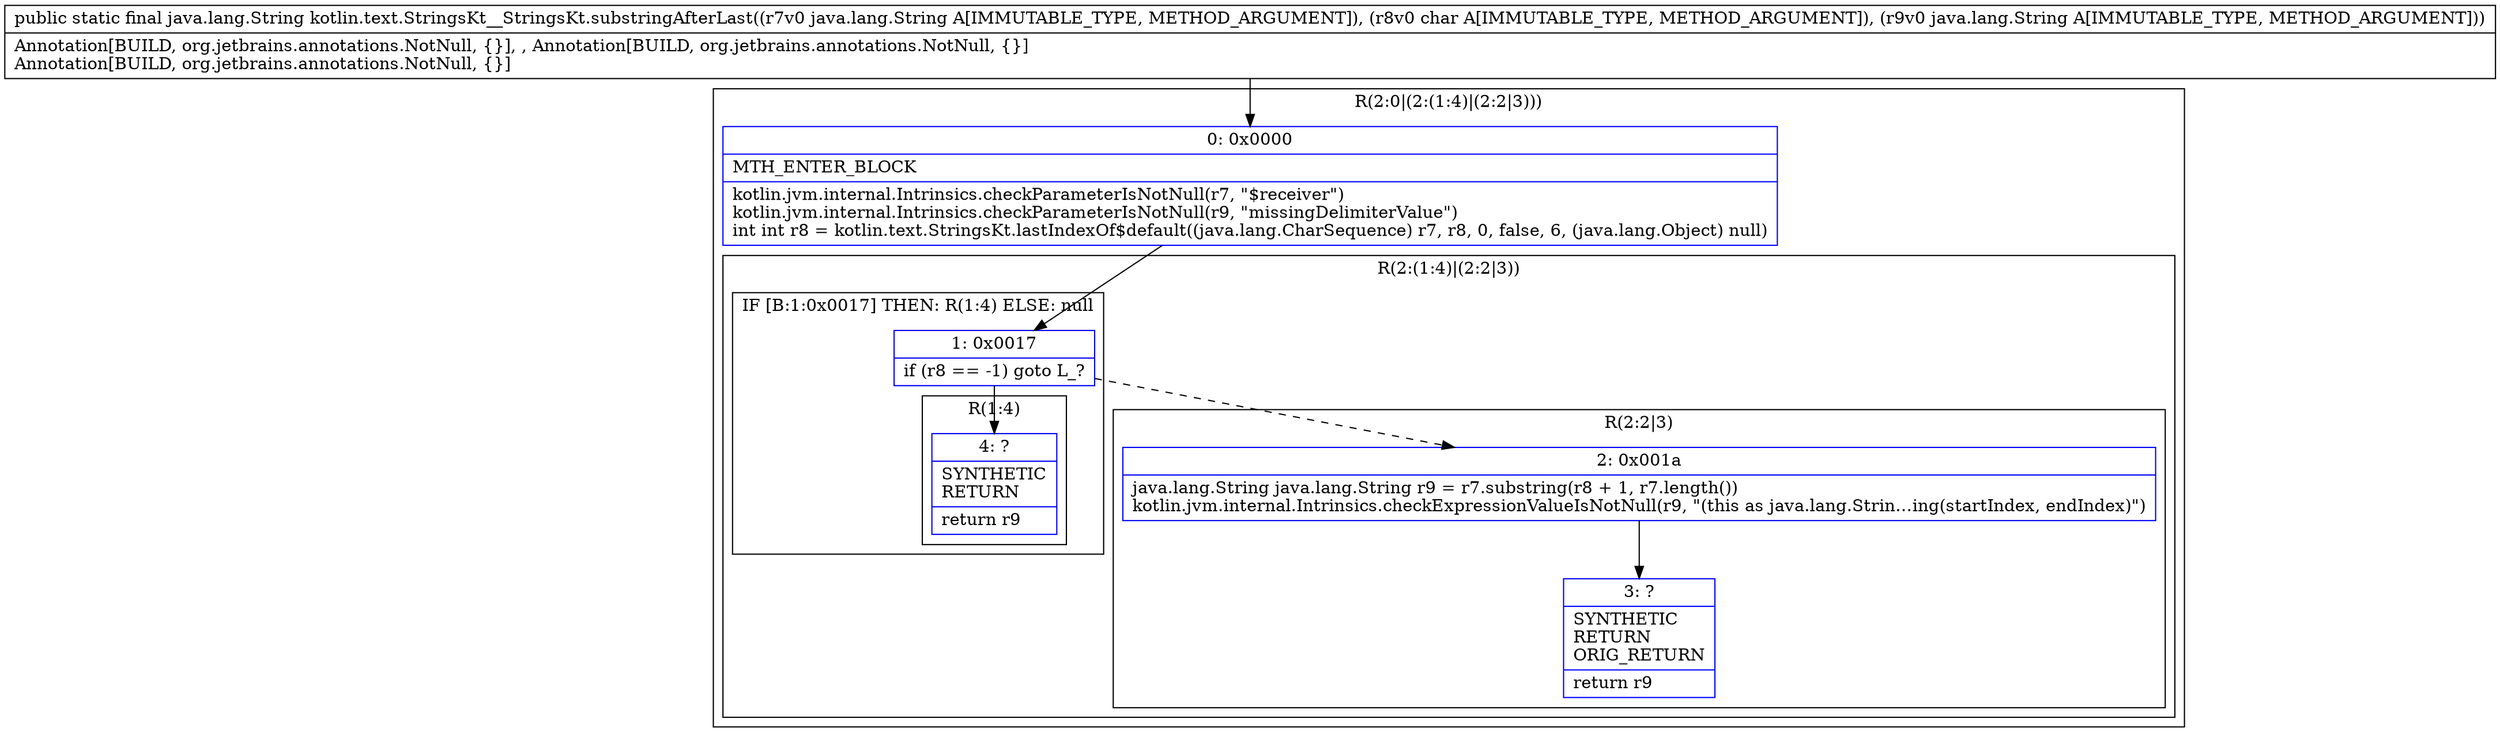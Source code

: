 digraph "CFG forkotlin.text.StringsKt__StringsKt.substringAfterLast(Ljava\/lang\/String;CLjava\/lang\/String;)Ljava\/lang\/String;" {
subgraph cluster_Region_1973773398 {
label = "R(2:0|(2:(1:4)|(2:2|3)))";
node [shape=record,color=blue];
Node_0 [shape=record,label="{0\:\ 0x0000|MTH_ENTER_BLOCK\l|kotlin.jvm.internal.Intrinsics.checkParameterIsNotNull(r7, \"$receiver\")\lkotlin.jvm.internal.Intrinsics.checkParameterIsNotNull(r9, \"missingDelimiterValue\")\lint int r8 = kotlin.text.StringsKt.lastIndexOf$default((java.lang.CharSequence) r7, r8, 0, false, 6, (java.lang.Object) null)\l}"];
subgraph cluster_Region_448800139 {
label = "R(2:(1:4)|(2:2|3))";
node [shape=record,color=blue];
subgraph cluster_IfRegion_103557983 {
label = "IF [B:1:0x0017] THEN: R(1:4) ELSE: null";
node [shape=record,color=blue];
Node_1 [shape=record,label="{1\:\ 0x0017|if (r8 == \-1) goto L_?\l}"];
subgraph cluster_Region_1021703198 {
label = "R(1:4)";
node [shape=record,color=blue];
Node_4 [shape=record,label="{4\:\ ?|SYNTHETIC\lRETURN\l|return r9\l}"];
}
}
subgraph cluster_Region_1807402865 {
label = "R(2:2|3)";
node [shape=record,color=blue];
Node_2 [shape=record,label="{2\:\ 0x001a|java.lang.String java.lang.String r9 = r7.substring(r8 + 1, r7.length())\lkotlin.jvm.internal.Intrinsics.checkExpressionValueIsNotNull(r9, \"(this as java.lang.Strin…ing(startIndex, endIndex)\")\l}"];
Node_3 [shape=record,label="{3\:\ ?|SYNTHETIC\lRETURN\lORIG_RETURN\l|return r9\l}"];
}
}
}
MethodNode[shape=record,label="{public static final java.lang.String kotlin.text.StringsKt__StringsKt.substringAfterLast((r7v0 java.lang.String A[IMMUTABLE_TYPE, METHOD_ARGUMENT]), (r8v0 char A[IMMUTABLE_TYPE, METHOD_ARGUMENT]), (r9v0 java.lang.String A[IMMUTABLE_TYPE, METHOD_ARGUMENT]))  | Annotation[BUILD, org.jetbrains.annotations.NotNull, \{\}], , Annotation[BUILD, org.jetbrains.annotations.NotNull, \{\}]\lAnnotation[BUILD, org.jetbrains.annotations.NotNull, \{\}]\l}"];
MethodNode -> Node_0;
Node_0 -> Node_1;
Node_1 -> Node_2[style=dashed];
Node_1 -> Node_4;
Node_2 -> Node_3;
}

